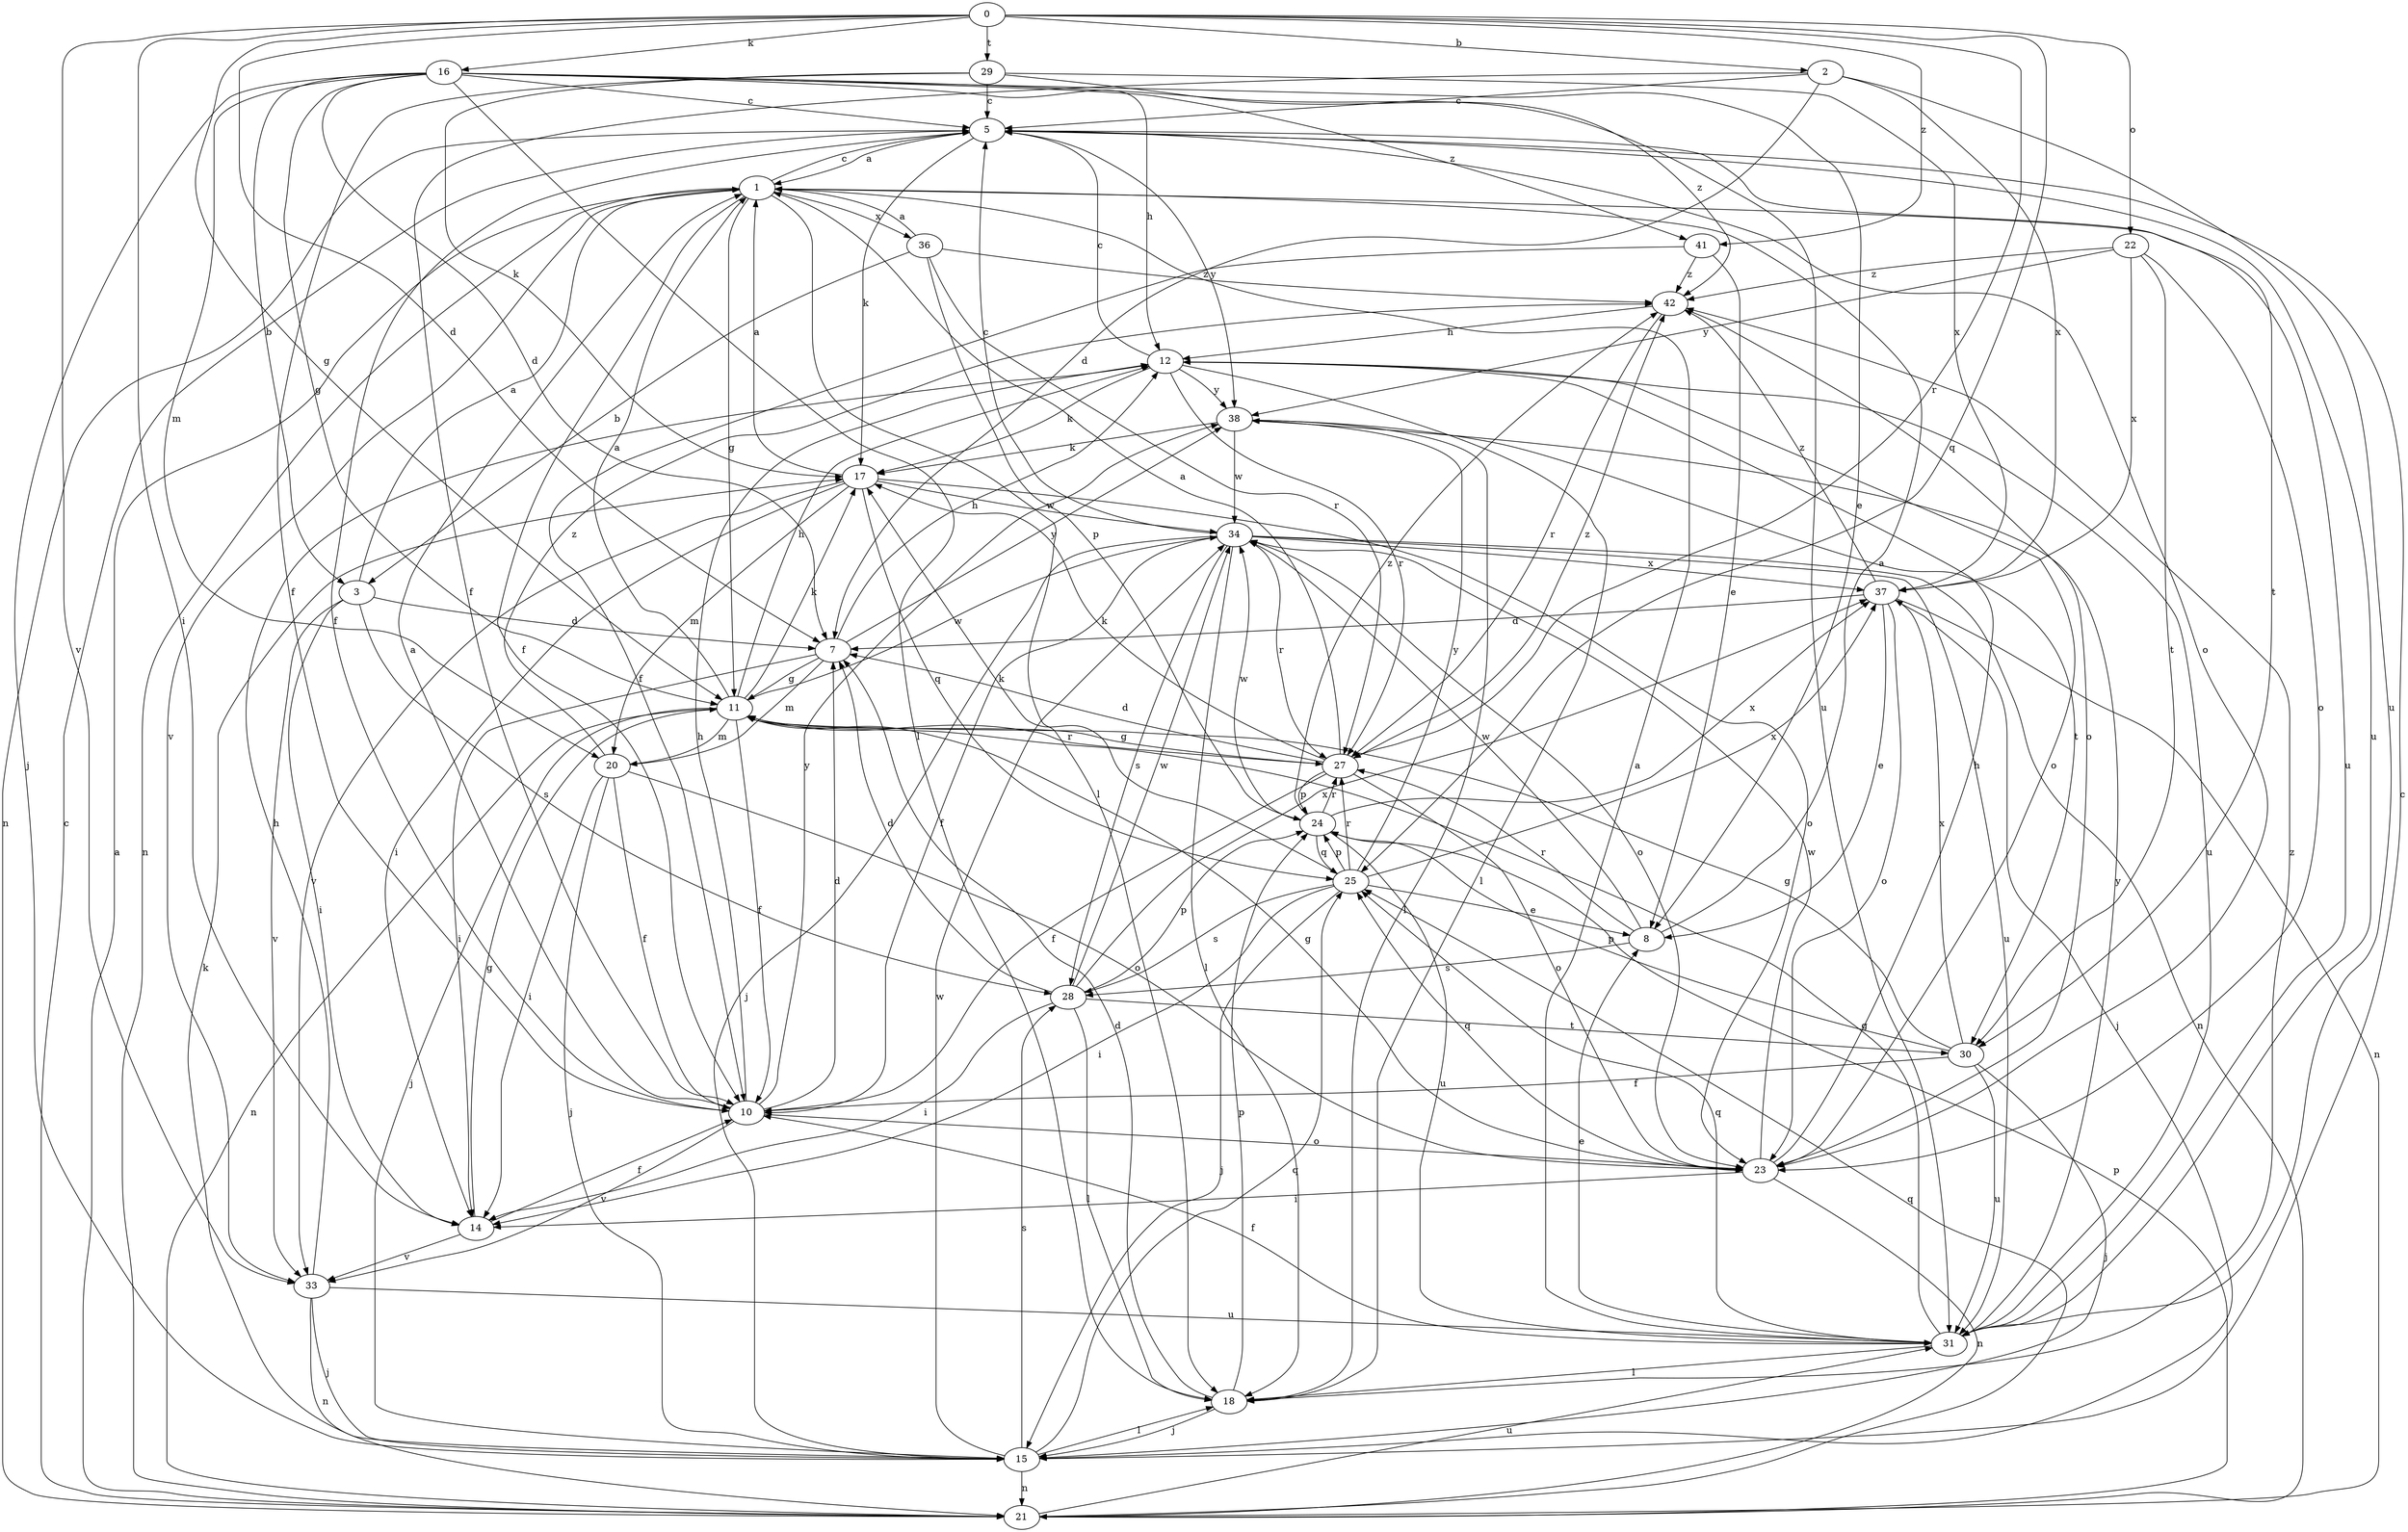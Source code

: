 strict digraph  {
0;
1;
2;
3;
5;
7;
8;
10;
11;
12;
14;
15;
16;
17;
18;
20;
21;
22;
23;
24;
25;
27;
28;
29;
30;
31;
33;
34;
36;
37;
38;
41;
42;
0 -> 2  [label=b];
0 -> 7  [label=d];
0 -> 11  [label=g];
0 -> 14  [label=i];
0 -> 16  [label=k];
0 -> 22  [label=o];
0 -> 25  [label=q];
0 -> 27  [label=r];
0 -> 29  [label=t];
0 -> 33  [label=v];
0 -> 41  [label=z];
1 -> 5  [label=c];
1 -> 10  [label=f];
1 -> 11  [label=g];
1 -> 18  [label=l];
1 -> 21  [label=n];
1 -> 31  [label=u];
1 -> 33  [label=v];
1 -> 36  [label=x];
2 -> 5  [label=c];
2 -> 7  [label=d];
2 -> 10  [label=f];
2 -> 31  [label=u];
2 -> 37  [label=x];
3 -> 1  [label=a];
3 -> 7  [label=d];
3 -> 14  [label=i];
3 -> 28  [label=s];
3 -> 33  [label=v];
5 -> 1  [label=a];
5 -> 10  [label=f];
5 -> 17  [label=k];
5 -> 21  [label=n];
5 -> 23  [label=o];
5 -> 30  [label=t];
5 -> 31  [label=u];
5 -> 38  [label=y];
7 -> 11  [label=g];
7 -> 12  [label=h];
7 -> 14  [label=i];
7 -> 20  [label=m];
7 -> 38  [label=y];
8 -> 1  [label=a];
8 -> 27  [label=r];
8 -> 28  [label=s];
8 -> 34  [label=w];
10 -> 1  [label=a];
10 -> 7  [label=d];
10 -> 12  [label=h];
10 -> 23  [label=o];
10 -> 33  [label=v];
10 -> 38  [label=y];
11 -> 1  [label=a];
11 -> 10  [label=f];
11 -> 12  [label=h];
11 -> 15  [label=j];
11 -> 17  [label=k];
11 -> 20  [label=m];
11 -> 21  [label=n];
11 -> 27  [label=r];
11 -> 34  [label=w];
12 -> 5  [label=c];
12 -> 17  [label=k];
12 -> 18  [label=l];
12 -> 23  [label=o];
12 -> 27  [label=r];
12 -> 31  [label=u];
12 -> 38  [label=y];
14 -> 10  [label=f];
14 -> 11  [label=g];
14 -> 33  [label=v];
15 -> 5  [label=c];
15 -> 17  [label=k];
15 -> 18  [label=l];
15 -> 21  [label=n];
15 -> 25  [label=q];
15 -> 28  [label=s];
15 -> 34  [label=w];
16 -> 3  [label=b];
16 -> 5  [label=c];
16 -> 7  [label=d];
16 -> 8  [label=e];
16 -> 11  [label=g];
16 -> 12  [label=h];
16 -> 15  [label=j];
16 -> 18  [label=l];
16 -> 20  [label=m];
16 -> 31  [label=u];
16 -> 41  [label=z];
17 -> 1  [label=a];
17 -> 14  [label=i];
17 -> 20  [label=m];
17 -> 23  [label=o];
17 -> 25  [label=q];
17 -> 33  [label=v];
17 -> 34  [label=w];
18 -> 7  [label=d];
18 -> 15  [label=j];
18 -> 24  [label=p];
18 -> 42  [label=z];
20 -> 10  [label=f];
20 -> 14  [label=i];
20 -> 15  [label=j];
20 -> 23  [label=o];
20 -> 42  [label=z];
21 -> 1  [label=a];
21 -> 5  [label=c];
21 -> 24  [label=p];
21 -> 25  [label=q];
21 -> 31  [label=u];
22 -> 23  [label=o];
22 -> 30  [label=t];
22 -> 37  [label=x];
22 -> 38  [label=y];
22 -> 42  [label=z];
23 -> 11  [label=g];
23 -> 12  [label=h];
23 -> 14  [label=i];
23 -> 21  [label=n];
23 -> 25  [label=q];
23 -> 34  [label=w];
24 -> 25  [label=q];
24 -> 27  [label=r];
24 -> 31  [label=u];
24 -> 34  [label=w];
24 -> 37  [label=x];
24 -> 42  [label=z];
25 -> 8  [label=e];
25 -> 14  [label=i];
25 -> 15  [label=j];
25 -> 17  [label=k];
25 -> 24  [label=p];
25 -> 27  [label=r];
25 -> 28  [label=s];
25 -> 37  [label=x];
25 -> 38  [label=y];
27 -> 1  [label=a];
27 -> 7  [label=d];
27 -> 10  [label=f];
27 -> 11  [label=g];
27 -> 17  [label=k];
27 -> 23  [label=o];
27 -> 24  [label=p];
27 -> 42  [label=z];
28 -> 7  [label=d];
28 -> 14  [label=i];
28 -> 18  [label=l];
28 -> 24  [label=p];
28 -> 30  [label=t];
28 -> 34  [label=w];
28 -> 37  [label=x];
29 -> 5  [label=c];
29 -> 10  [label=f];
29 -> 17  [label=k];
29 -> 37  [label=x];
29 -> 42  [label=z];
30 -> 10  [label=f];
30 -> 11  [label=g];
30 -> 15  [label=j];
30 -> 24  [label=p];
30 -> 31  [label=u];
30 -> 37  [label=x];
31 -> 1  [label=a];
31 -> 8  [label=e];
31 -> 10  [label=f];
31 -> 11  [label=g];
31 -> 18  [label=l];
31 -> 25  [label=q];
31 -> 38  [label=y];
33 -> 12  [label=h];
33 -> 15  [label=j];
33 -> 21  [label=n];
33 -> 31  [label=u];
34 -> 5  [label=c];
34 -> 10  [label=f];
34 -> 15  [label=j];
34 -> 18  [label=l];
34 -> 21  [label=n];
34 -> 23  [label=o];
34 -> 27  [label=r];
34 -> 28  [label=s];
34 -> 31  [label=u];
34 -> 37  [label=x];
36 -> 1  [label=a];
36 -> 3  [label=b];
36 -> 24  [label=p];
36 -> 27  [label=r];
36 -> 42  [label=z];
37 -> 7  [label=d];
37 -> 8  [label=e];
37 -> 15  [label=j];
37 -> 21  [label=n];
37 -> 23  [label=o];
37 -> 42  [label=z];
38 -> 17  [label=k];
38 -> 18  [label=l];
38 -> 30  [label=t];
38 -> 34  [label=w];
41 -> 8  [label=e];
41 -> 10  [label=f];
41 -> 42  [label=z];
42 -> 12  [label=h];
42 -> 23  [label=o];
42 -> 27  [label=r];
}
